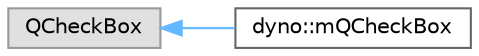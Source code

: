 digraph "Graphical Class Hierarchy"
{
 // LATEX_PDF_SIZE
  bgcolor="transparent";
  edge [fontname=Helvetica,fontsize=10,labelfontname=Helvetica,labelfontsize=10];
  node [fontname=Helvetica,fontsize=10,shape=box,height=0.2,width=0.4];
  rankdir="LR";
  Node0 [id="Node000000",label="QCheckBox",height=0.2,width=0.4,color="grey60", fillcolor="#E0E0E0", style="filled",tooltip=" "];
  Node0 -> Node1 [id="edge478_Node000000_Node000001",dir="back",color="steelblue1",style="solid",tooltip=" "];
  Node1 [id="Node000001",label="dyno::mQCheckBox",height=0.2,width=0.4,color="grey40", fillcolor="white", style="filled",URL="$classdyno_1_1m_q_check_box.html",tooltip=" "];
}
